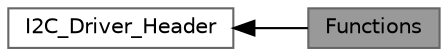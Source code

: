 digraph "Functions"
{
 // LATEX_PDF_SIZE
  bgcolor="transparent";
  edge [fontname=Helvetica,fontsize=10,labelfontname=Helvetica,labelfontsize=10];
  node [fontname=Helvetica,fontsize=10,shape=box,height=0.2,width=0.4];
  rankdir=LR;
  Node1 [id="Node000001",label="Functions",height=0.2,width=0.4,color="gray40", fillcolor="grey60", style="filled", fontcolor="black",tooltip=" "];
  Node2 [id="Node000002",label="I2C_Driver_Header",height=0.2,width=0.4,color="grey40", fillcolor="white", style="filled",URL="$d2/d8a/group___i2_c___driver___header.html",tooltip=" "];
  Node2->Node1 [shape=plaintext, dir="back", style="solid"];
}
